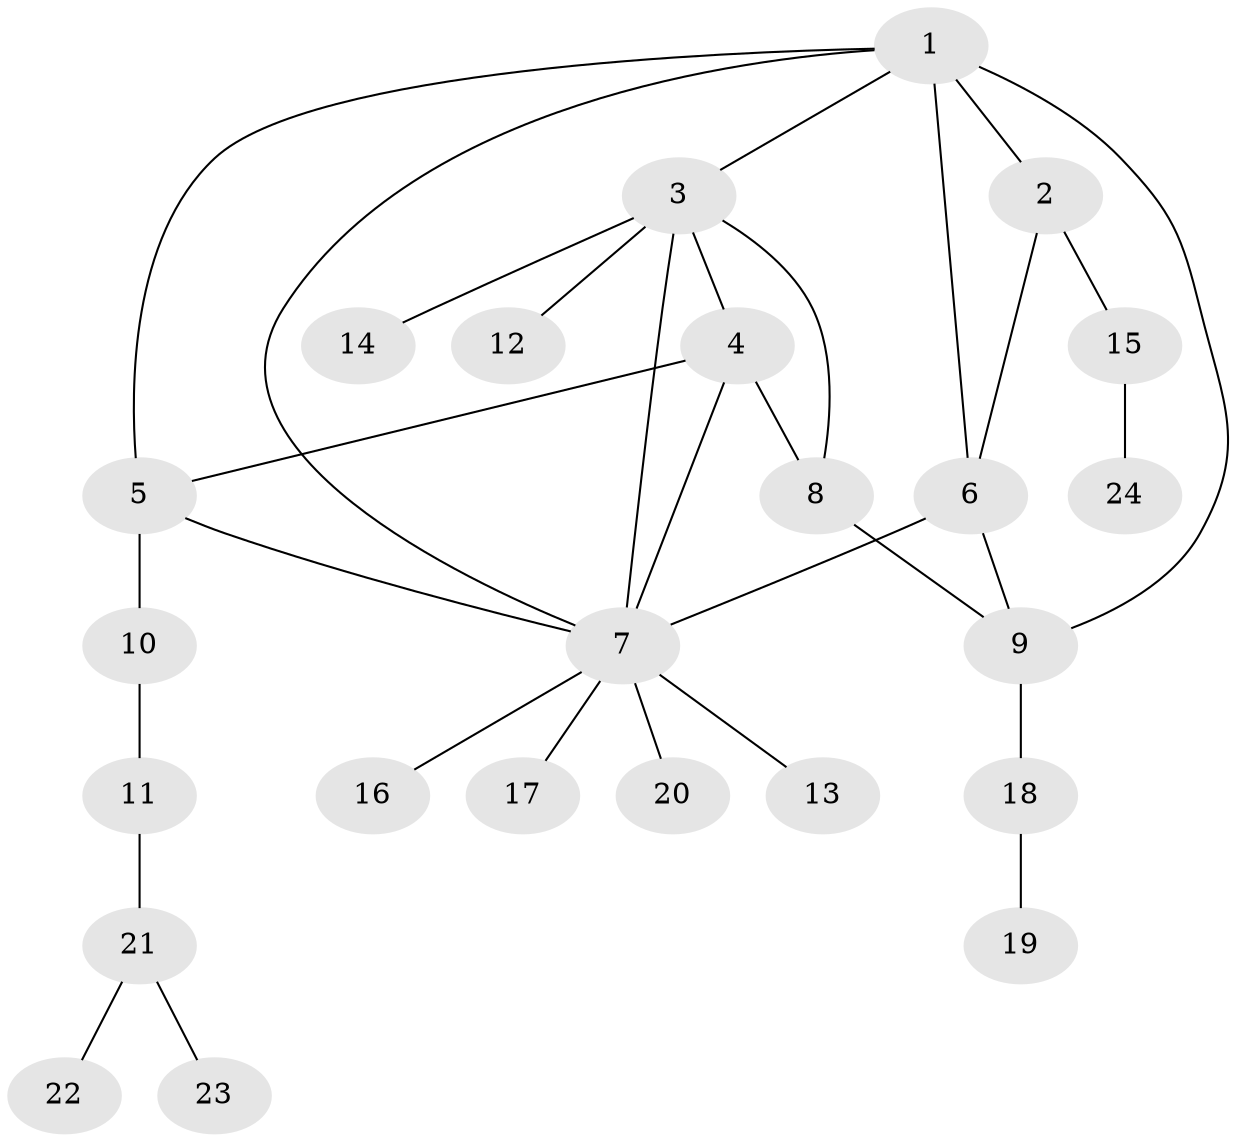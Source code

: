 // original degree distribution, {6: 0.06382978723404255, 3: 0.1276595744680851, 9: 0.0425531914893617, 5: 0.06382978723404255, 1: 0.48936170212765956, 2: 0.19148936170212766, 4: 0.02127659574468085}
// Generated by graph-tools (version 1.1) at 2025/37/03/09/25 02:37:13]
// undirected, 24 vertices, 32 edges
graph export_dot {
graph [start="1"]
  node [color=gray90,style=filled];
  1;
  2;
  3;
  4;
  5;
  6;
  7;
  8;
  9;
  10;
  11;
  12;
  13;
  14;
  15;
  16;
  17;
  18;
  19;
  20;
  21;
  22;
  23;
  24;
  1 -- 2 [weight=1.0];
  1 -- 3 [weight=1.0];
  1 -- 5 [weight=1.0];
  1 -- 6 [weight=1.0];
  1 -- 7 [weight=1.0];
  1 -- 9 [weight=2.0];
  2 -- 6 [weight=1.0];
  2 -- 15 [weight=1.0];
  3 -- 4 [weight=2.0];
  3 -- 7 [weight=1.0];
  3 -- 8 [weight=1.0];
  3 -- 12 [weight=2.0];
  3 -- 14 [weight=1.0];
  4 -- 5 [weight=1.0];
  4 -- 7 [weight=1.0];
  4 -- 8 [weight=4.0];
  5 -- 7 [weight=1.0];
  5 -- 10 [weight=1.0];
  6 -- 7 [weight=1.0];
  6 -- 9 [weight=1.0];
  7 -- 13 [weight=1.0];
  7 -- 16 [weight=1.0];
  7 -- 17 [weight=1.0];
  7 -- 20 [weight=1.0];
  8 -- 9 [weight=1.0];
  9 -- 18 [weight=1.0];
  10 -- 11 [weight=1.0];
  11 -- 21 [weight=1.0];
  15 -- 24 [weight=3.0];
  18 -- 19 [weight=1.0];
  21 -- 22 [weight=1.0];
  21 -- 23 [weight=1.0];
}
